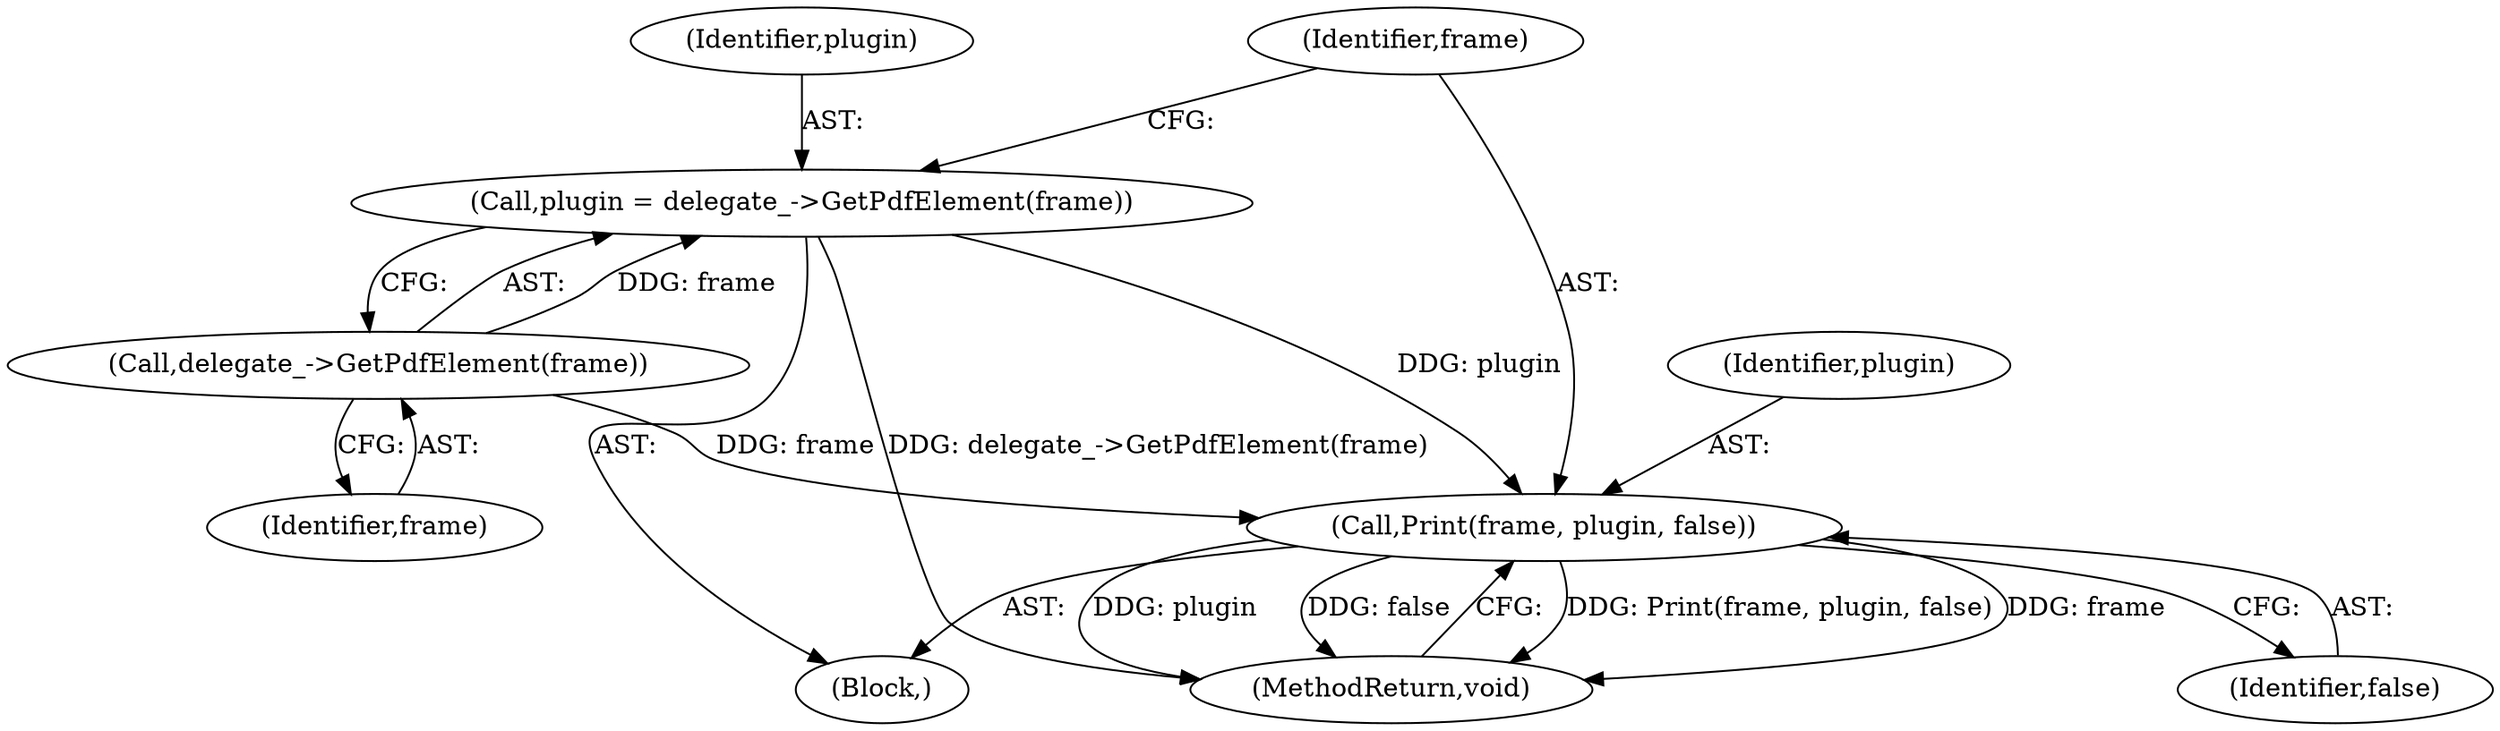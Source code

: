 digraph "0_Chrome_8fa5a358cb32085b51daf92df8fd4a79b3931f81_3@pointer" {
"1000117" [label="(Call,Print(frame, plugin, false))"];
"1000115" [label="(Call,delegate_->GetPdfElement(frame))"];
"1000113" [label="(Call,plugin = delegate_->GetPdfElement(frame))"];
"1000114" [label="(Identifier,plugin)"];
"1000101" [label="(Block,)"];
"1000113" [label="(Call,plugin = delegate_->GetPdfElement(frame))"];
"1000117" [label="(Call,Print(frame, plugin, false))"];
"1000119" [label="(Identifier,plugin)"];
"1000121" [label="(MethodReturn,void)"];
"1000115" [label="(Call,delegate_->GetPdfElement(frame))"];
"1000116" [label="(Identifier,frame)"];
"1000118" [label="(Identifier,frame)"];
"1000120" [label="(Identifier,false)"];
"1000117" -> "1000101"  [label="AST: "];
"1000117" -> "1000120"  [label="CFG: "];
"1000118" -> "1000117"  [label="AST: "];
"1000119" -> "1000117"  [label="AST: "];
"1000120" -> "1000117"  [label="AST: "];
"1000121" -> "1000117"  [label="CFG: "];
"1000117" -> "1000121"  [label="DDG: Print(frame, plugin, false)"];
"1000117" -> "1000121"  [label="DDG: frame"];
"1000117" -> "1000121"  [label="DDG: plugin"];
"1000117" -> "1000121"  [label="DDG: false"];
"1000115" -> "1000117"  [label="DDG: frame"];
"1000113" -> "1000117"  [label="DDG: plugin"];
"1000115" -> "1000113"  [label="AST: "];
"1000115" -> "1000116"  [label="CFG: "];
"1000116" -> "1000115"  [label="AST: "];
"1000113" -> "1000115"  [label="CFG: "];
"1000115" -> "1000113"  [label="DDG: frame"];
"1000113" -> "1000101"  [label="AST: "];
"1000114" -> "1000113"  [label="AST: "];
"1000118" -> "1000113"  [label="CFG: "];
"1000113" -> "1000121"  [label="DDG: delegate_->GetPdfElement(frame)"];
}
